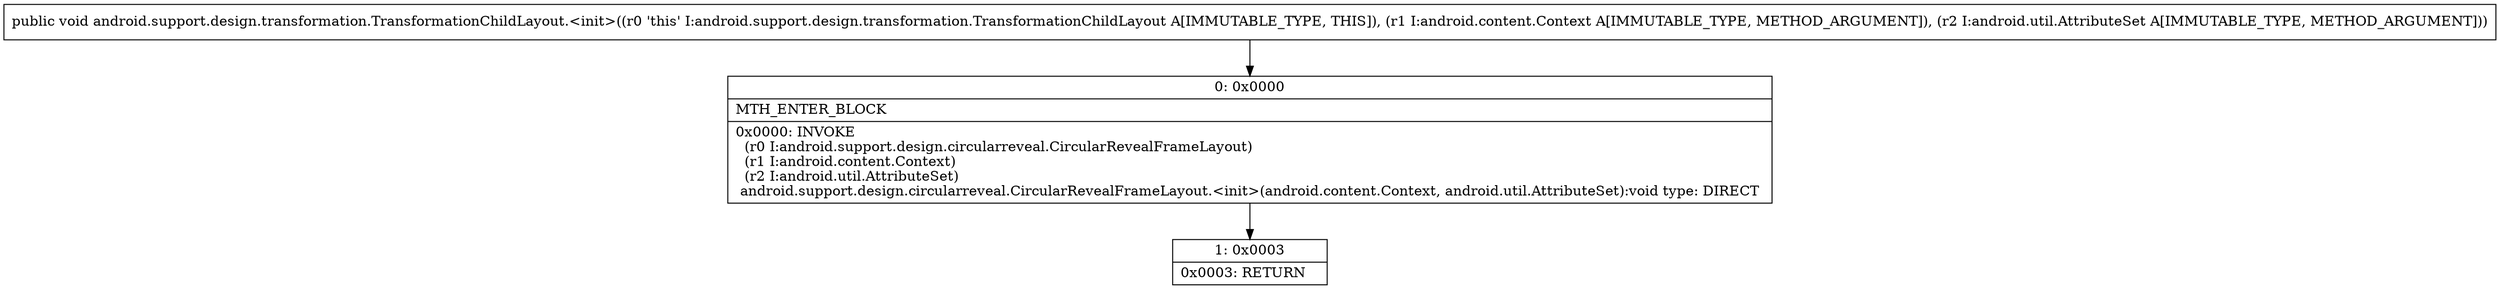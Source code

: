 digraph "CFG forandroid.support.design.transformation.TransformationChildLayout.\<init\>(Landroid\/content\/Context;Landroid\/util\/AttributeSet;)V" {
Node_0 [shape=record,label="{0\:\ 0x0000|MTH_ENTER_BLOCK\l|0x0000: INVOKE  \l  (r0 I:android.support.design.circularreveal.CircularRevealFrameLayout)\l  (r1 I:android.content.Context)\l  (r2 I:android.util.AttributeSet)\l android.support.design.circularreveal.CircularRevealFrameLayout.\<init\>(android.content.Context, android.util.AttributeSet):void type: DIRECT \l}"];
Node_1 [shape=record,label="{1\:\ 0x0003|0x0003: RETURN   \l}"];
MethodNode[shape=record,label="{public void android.support.design.transformation.TransformationChildLayout.\<init\>((r0 'this' I:android.support.design.transformation.TransformationChildLayout A[IMMUTABLE_TYPE, THIS]), (r1 I:android.content.Context A[IMMUTABLE_TYPE, METHOD_ARGUMENT]), (r2 I:android.util.AttributeSet A[IMMUTABLE_TYPE, METHOD_ARGUMENT])) }"];
MethodNode -> Node_0;
Node_0 -> Node_1;
}

